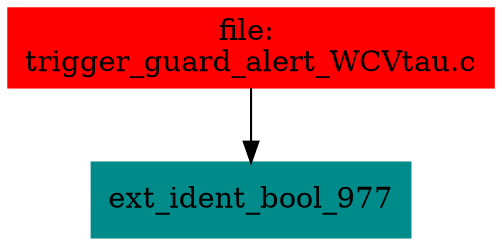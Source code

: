 digraph G {
node [shape=box]

0 [label="file: 
trigger_guard_alert_WCVtau.c",color=red, style=filled]
1 [label="ext_ident_bool_977",color=cyan4, style=filled]
0 -> 1


}

